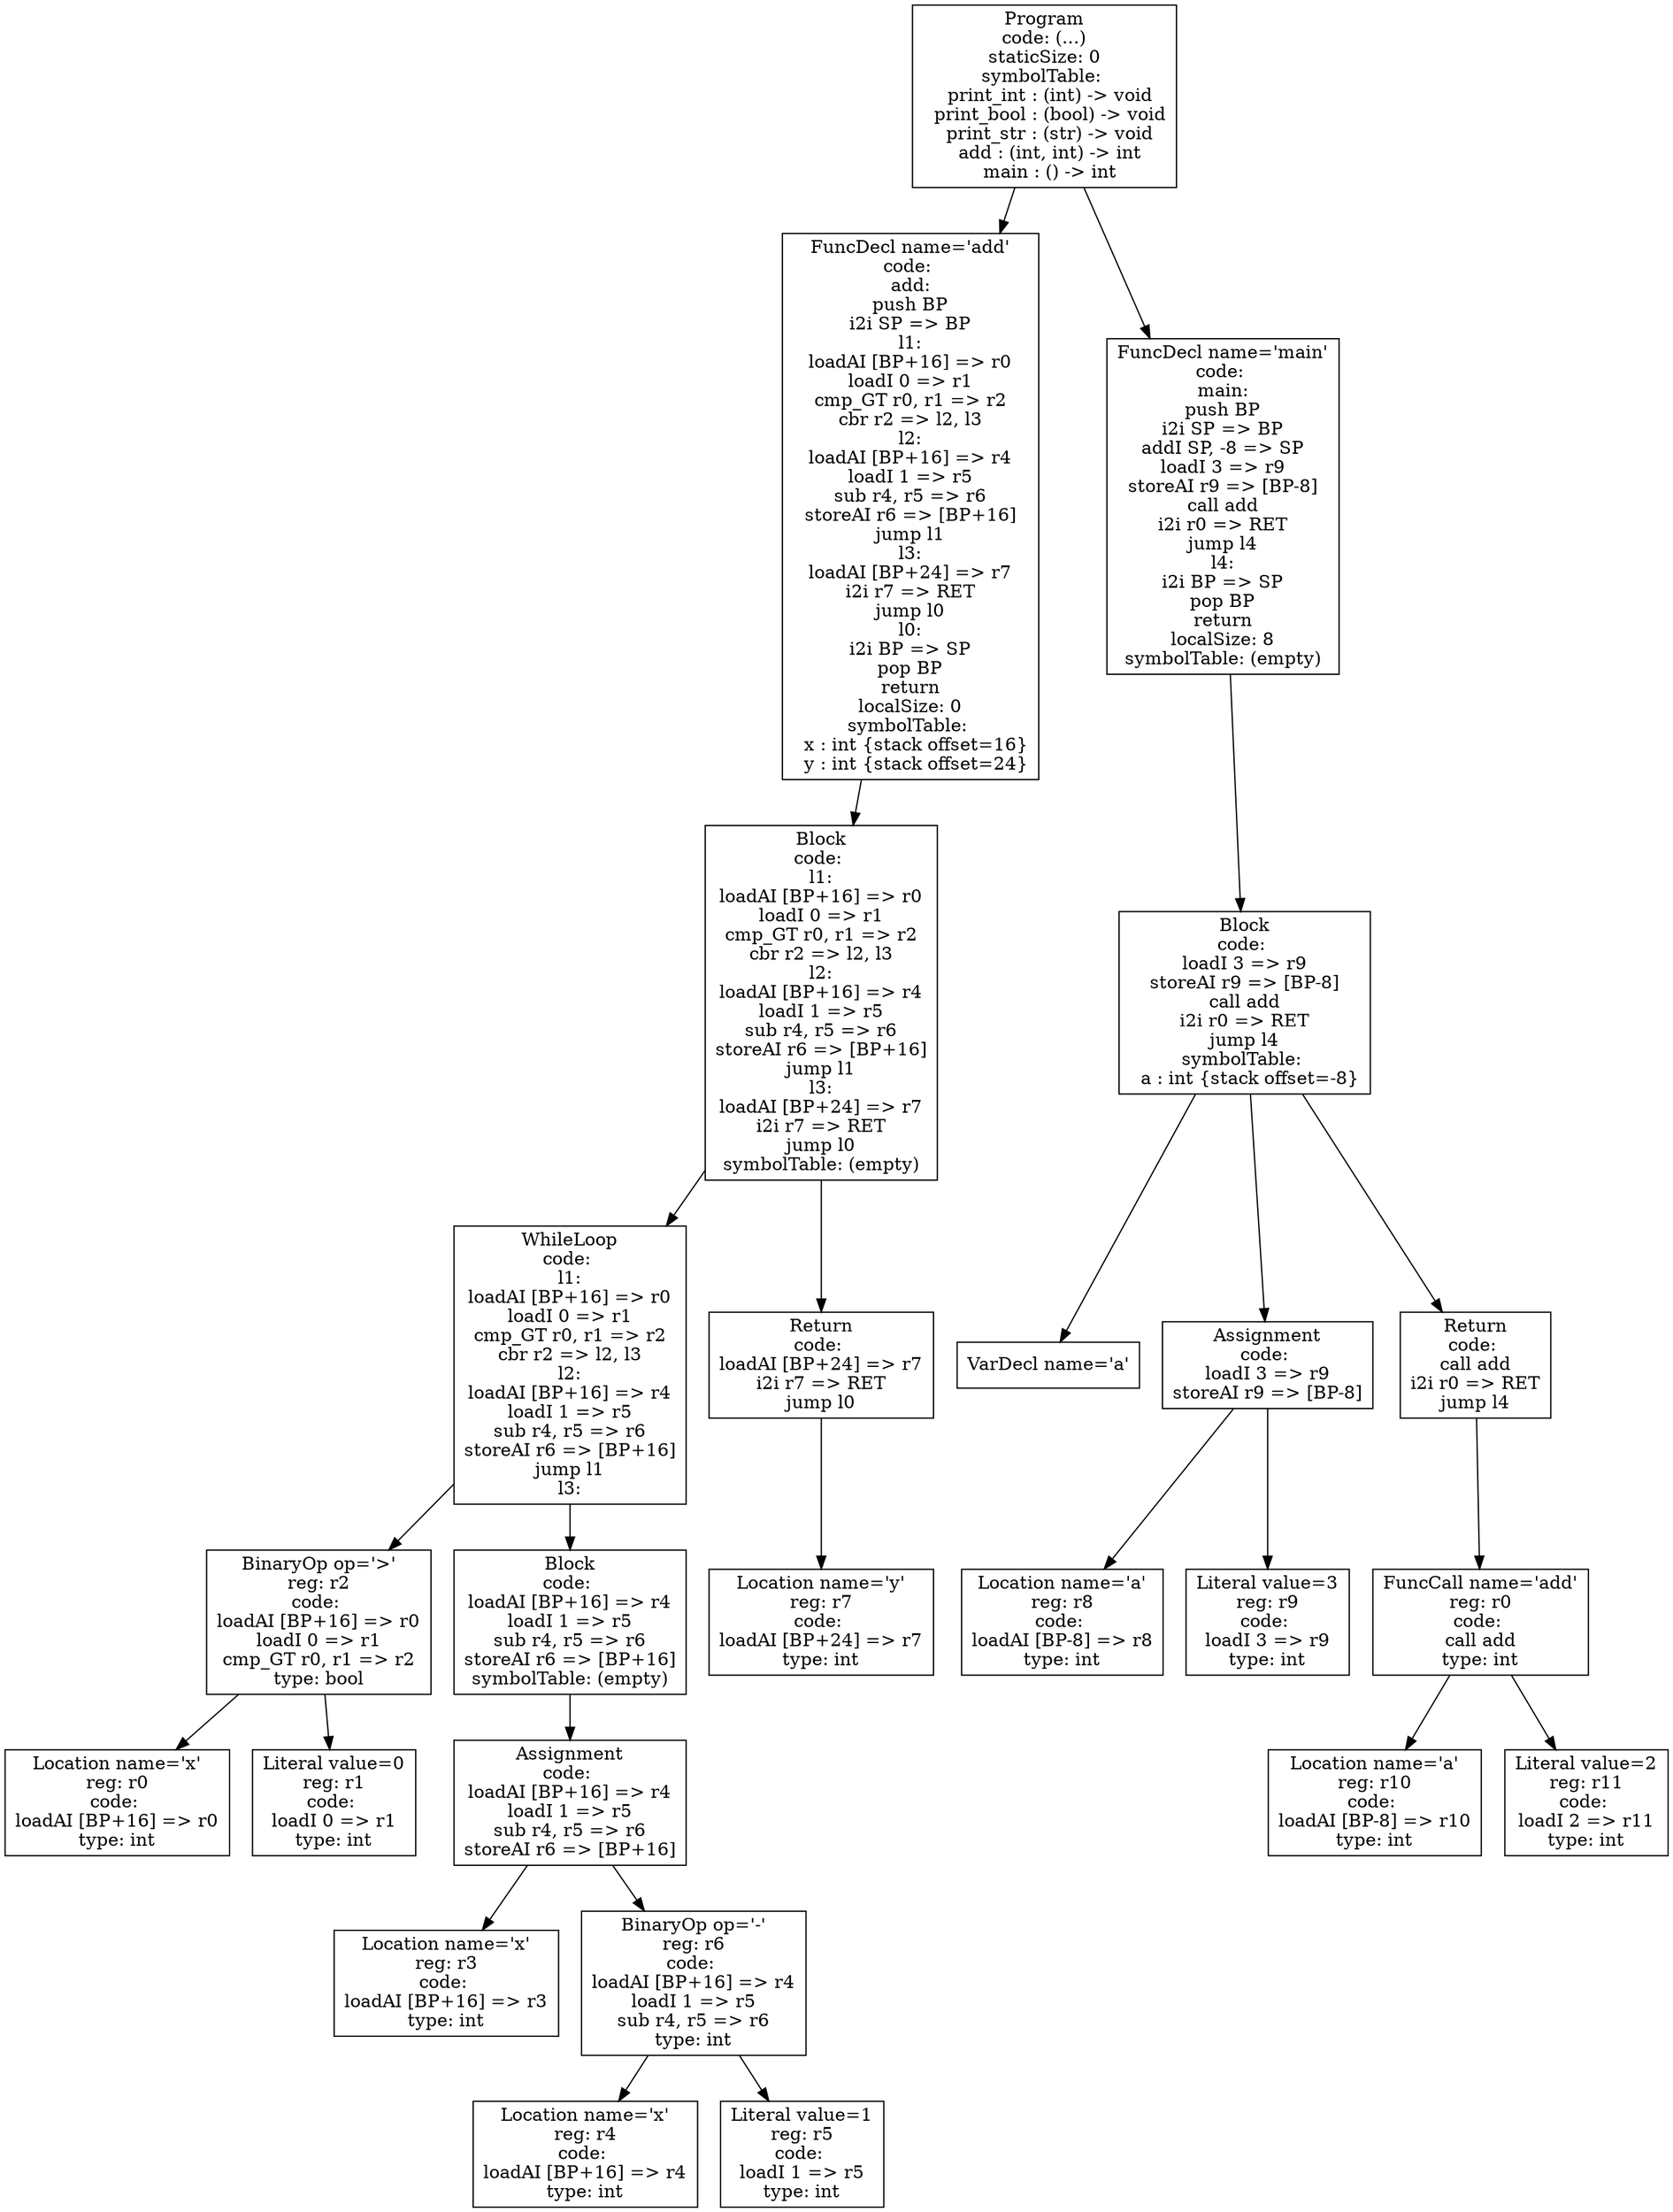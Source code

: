 digraph AST {
5 [shape=box, label="Location name='x'\nreg: r0\ncode: \nloadAI [BP+16] => r0\ntype: int"];
6 [shape=box, label="Literal value=0\nreg: r1\ncode: \nloadI 0 => r1\ntype: int"];
4 [shape=box, label="BinaryOp op='>'\nreg: r2\ncode: \nloadAI [BP+16] => r0\nloadI 0 => r1\ncmp_GT r0, r1 => r2\ntype: bool"];
4 -> 5;
4 -> 6;
9 [shape=box, label="Location name='x'\nreg: r3\ncode: \nloadAI [BP+16] => r3\ntype: int"];
11 [shape=box, label="Location name='x'\nreg: r4\ncode: \nloadAI [BP+16] => r4\ntype: int"];
12 [shape=box, label="Literal value=1\nreg: r5\ncode: \nloadI 1 => r5\ntype: int"];
10 [shape=box, label="BinaryOp op='-'\nreg: r6\ncode: \nloadAI [BP+16] => r4\nloadI 1 => r5\nsub r4, r5 => r6\ntype: int"];
10 -> 11;
10 -> 12;
8 [shape=box, label="Assignment\ncode: \nloadAI [BP+16] => r4\nloadI 1 => r5\nsub r4, r5 => r6\nstoreAI r6 => [BP+16]"];
8 -> 9;
8 -> 10;
7 [shape=box, label="Block\ncode: \nloadAI [BP+16] => r4\nloadI 1 => r5\nsub r4, r5 => r6\nstoreAI r6 => [BP+16]\nsymbolTable: (empty)"];
7 -> 8;
3 [shape=box, label="WhileLoop\ncode: \nl1:\nloadAI [BP+16] => r0\nloadI 0 => r1\ncmp_GT r0, r1 => r2\ncbr r2 => l2, l3\nl2:\nloadAI [BP+16] => r4\nloadI 1 => r5\nsub r4, r5 => r6\nstoreAI r6 => [BP+16]\njump l1\nl3:"];
3 -> 4;
3 -> 7;
14 [shape=box, label="Location name='y'\nreg: r7\ncode: \nloadAI [BP+24] => r7\ntype: int"];
13 [shape=box, label="Return\ncode: \nloadAI [BP+24] => r7\ni2i r7 => RET\njump l0"];
13 -> 14;
2 [shape=box, label="Block\ncode: \nl1:\nloadAI [BP+16] => r0\nloadI 0 => r1\ncmp_GT r0, r1 => r2\ncbr r2 => l2, l3\nl2:\nloadAI [BP+16] => r4\nloadI 1 => r5\nsub r4, r5 => r6\nstoreAI r6 => [BP+16]\njump l1\nl3:\nloadAI [BP+24] => r7\ni2i r7 => RET\njump l0\nsymbolTable: (empty)"];
2 -> 3;
2 -> 13;
1 [shape=box, label="FuncDecl name='add'\ncode: \nadd:\npush BP\ni2i SP => BP\nl1:\nloadAI [BP+16] => r0\nloadI 0 => r1\ncmp_GT r0, r1 => r2\ncbr r2 => l2, l3\nl2:\nloadAI [BP+16] => r4\nloadI 1 => r5\nsub r4, r5 => r6\nstoreAI r6 => [BP+16]\njump l1\nl3:\nloadAI [BP+24] => r7\ni2i r7 => RET\njump l0\nl0:\ni2i BP => SP\npop BP\nreturn\nlocalSize: 0\nsymbolTable: \n  x : int {stack offset=16}\n  y : int {stack offset=24}"];
1 -> 2;
17 [shape=box, label="VarDecl name='a'"];
19 [shape=box, label="Location name='a'\nreg: r8\ncode: \nloadAI [BP-8] => r8\ntype: int"];
20 [shape=box, label="Literal value=3\nreg: r9\ncode: \nloadI 3 => r9\ntype: int"];
18 [shape=box, label="Assignment\ncode: \nloadI 3 => r9\nstoreAI r9 => [BP-8]"];
18 -> 19;
18 -> 20;
23 [shape=box, label="Location name='a'\nreg: r10\ncode: \nloadAI [BP-8] => r10\ntype: int"];
24 [shape=box, label="Literal value=2\nreg: r11\ncode: \nloadI 2 => r11\ntype: int"];
22 [shape=box, label="FuncCall name='add'\nreg: r0\ncode: \ncall add\ntype: int"];
22 -> 23;
22 -> 24;
21 [shape=box, label="Return\ncode: \ncall add\ni2i r0 => RET\njump l4"];
21 -> 22;
16 [shape=box, label="Block\ncode: \nloadI 3 => r9\nstoreAI r9 => [BP-8]\ncall add\ni2i r0 => RET\njump l4\nsymbolTable: \n  a : int {stack offset=-8}"];
16 -> 17;
16 -> 18;
16 -> 21;
15 [shape=box, label="FuncDecl name='main'\ncode: \nmain:\npush BP\ni2i SP => BP\naddI SP, -8 => SP\nloadI 3 => r9\nstoreAI r9 => [BP-8]\ncall add\ni2i r0 => RET\njump l4\nl4:\ni2i BP => SP\npop BP\nreturn\nlocalSize: 8\nsymbolTable: (empty)"];
15 -> 16;
0 [shape=box, label="Program\ncode: (...)\nstaticSize: 0\nsymbolTable: \n  print_int : (int) -> void\n  print_bool : (bool) -> void\n  print_str : (str) -> void\n  add : (int, int) -> int\n  main : () -> int"];
0 -> 1;
0 -> 15;
}
